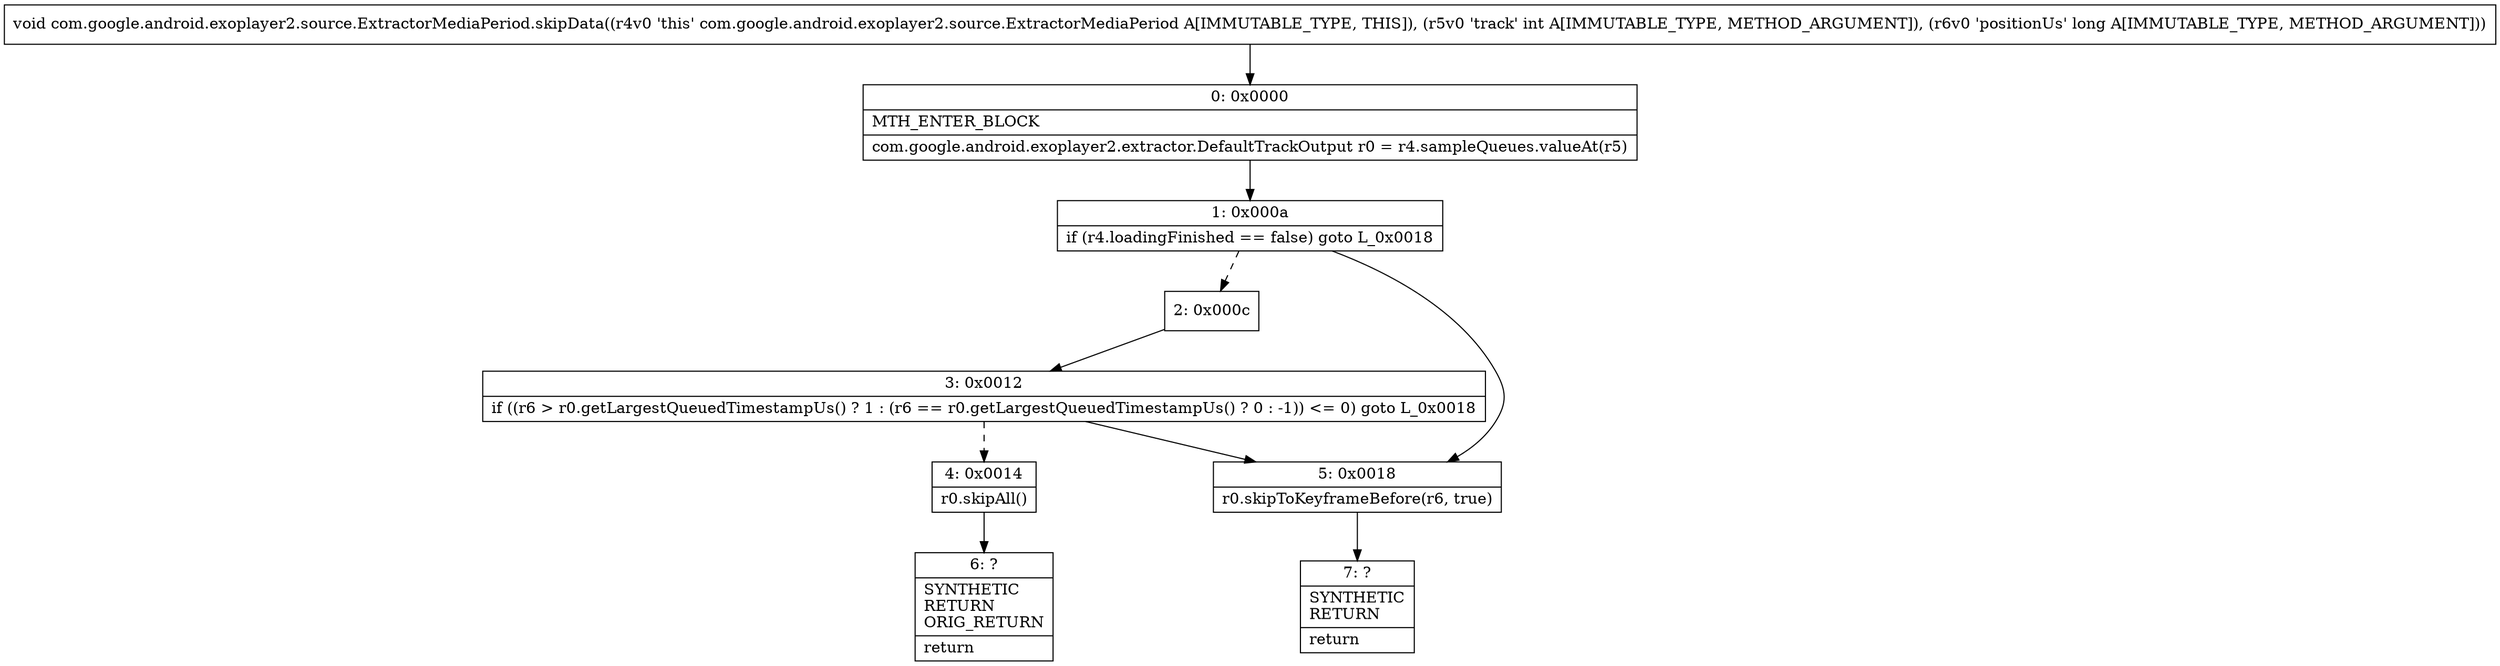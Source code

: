 digraph "CFG forcom.google.android.exoplayer2.source.ExtractorMediaPeriod.skipData(IJ)V" {
Node_0 [shape=record,label="{0\:\ 0x0000|MTH_ENTER_BLOCK\l|com.google.android.exoplayer2.extractor.DefaultTrackOutput r0 = r4.sampleQueues.valueAt(r5)\l}"];
Node_1 [shape=record,label="{1\:\ 0x000a|if (r4.loadingFinished == false) goto L_0x0018\l}"];
Node_2 [shape=record,label="{2\:\ 0x000c}"];
Node_3 [shape=record,label="{3\:\ 0x0012|if ((r6 \> r0.getLargestQueuedTimestampUs() ? 1 : (r6 == r0.getLargestQueuedTimestampUs() ? 0 : \-1)) \<= 0) goto L_0x0018\l}"];
Node_4 [shape=record,label="{4\:\ 0x0014|r0.skipAll()\l}"];
Node_5 [shape=record,label="{5\:\ 0x0018|r0.skipToKeyframeBefore(r6, true)\l}"];
Node_6 [shape=record,label="{6\:\ ?|SYNTHETIC\lRETURN\lORIG_RETURN\l|return\l}"];
Node_7 [shape=record,label="{7\:\ ?|SYNTHETIC\lRETURN\l|return\l}"];
MethodNode[shape=record,label="{void com.google.android.exoplayer2.source.ExtractorMediaPeriod.skipData((r4v0 'this' com.google.android.exoplayer2.source.ExtractorMediaPeriod A[IMMUTABLE_TYPE, THIS]), (r5v0 'track' int A[IMMUTABLE_TYPE, METHOD_ARGUMENT]), (r6v0 'positionUs' long A[IMMUTABLE_TYPE, METHOD_ARGUMENT])) }"];
MethodNode -> Node_0;
Node_0 -> Node_1;
Node_1 -> Node_2[style=dashed];
Node_1 -> Node_5;
Node_2 -> Node_3;
Node_3 -> Node_4[style=dashed];
Node_3 -> Node_5;
Node_4 -> Node_6;
Node_5 -> Node_7;
}

